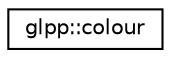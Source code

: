 digraph "Graphical Class Hierarchy"
{
  edge [fontname="Helvetica",fontsize="10",labelfontname="Helvetica",labelfontsize="10"];
  node [fontname="Helvetica",fontsize="10",shape=record];
  rankdir="LR";
  Node0 [label="glpp::colour",height=0.2,width=0.4,color="black", fillcolor="white", style="filled",URL="$classglpp_1_1colour.html",tooltip="Colour for usage in OpenGL. "];
}
